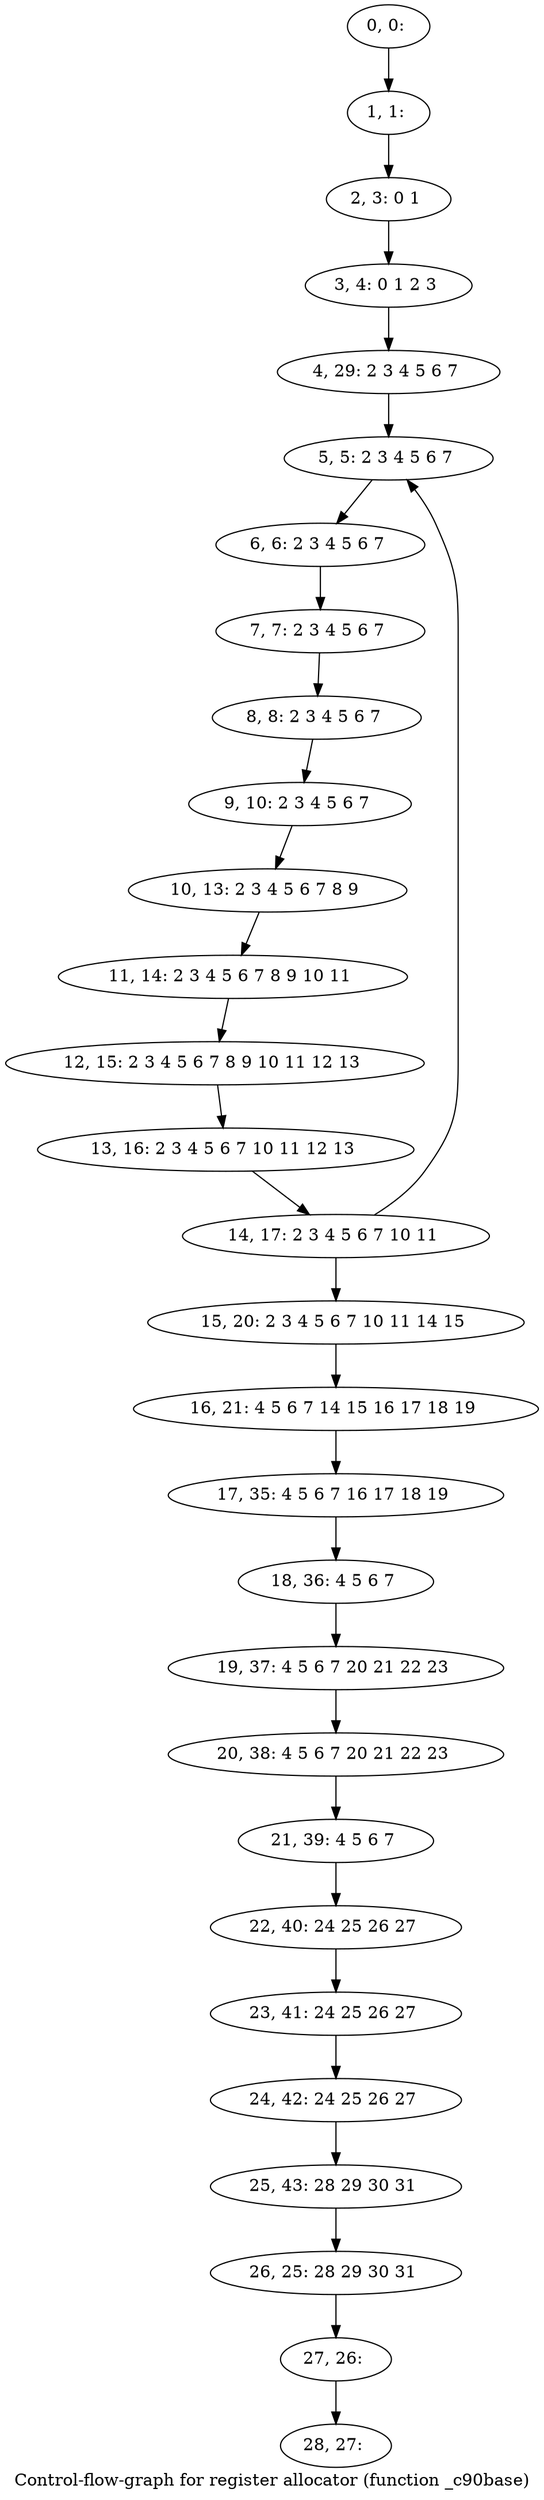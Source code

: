 digraph G {
graph [label="Control-flow-graph for register allocator (function _c90base)"]
0[label="0, 0: "];
1[label="1, 1: "];
2[label="2, 3: 0 1 "];
3[label="3, 4: 0 1 2 3 "];
4[label="4, 29: 2 3 4 5 6 7 "];
5[label="5, 5: 2 3 4 5 6 7 "];
6[label="6, 6: 2 3 4 5 6 7 "];
7[label="7, 7: 2 3 4 5 6 7 "];
8[label="8, 8: 2 3 4 5 6 7 "];
9[label="9, 10: 2 3 4 5 6 7 "];
10[label="10, 13: 2 3 4 5 6 7 8 9 "];
11[label="11, 14: 2 3 4 5 6 7 8 9 10 11 "];
12[label="12, 15: 2 3 4 5 6 7 8 9 10 11 12 13 "];
13[label="13, 16: 2 3 4 5 6 7 10 11 12 13 "];
14[label="14, 17: 2 3 4 5 6 7 10 11 "];
15[label="15, 20: 2 3 4 5 6 7 10 11 14 15 "];
16[label="16, 21: 4 5 6 7 14 15 16 17 18 19 "];
17[label="17, 35: 4 5 6 7 16 17 18 19 "];
18[label="18, 36: 4 5 6 7 "];
19[label="19, 37: 4 5 6 7 20 21 22 23 "];
20[label="20, 38: 4 5 6 7 20 21 22 23 "];
21[label="21, 39: 4 5 6 7 "];
22[label="22, 40: 24 25 26 27 "];
23[label="23, 41: 24 25 26 27 "];
24[label="24, 42: 24 25 26 27 "];
25[label="25, 43: 28 29 30 31 "];
26[label="26, 25: 28 29 30 31 "];
27[label="27, 26: "];
28[label="28, 27: "];
0->1 ;
1->2 ;
2->3 ;
3->4 ;
4->5 ;
5->6 ;
6->7 ;
7->8 ;
8->9 ;
9->10 ;
10->11 ;
11->12 ;
12->13 ;
13->14 ;
14->15 ;
14->5 ;
15->16 ;
16->17 ;
17->18 ;
18->19 ;
19->20 ;
20->21 ;
21->22 ;
22->23 ;
23->24 ;
24->25 ;
25->26 ;
26->27 ;
27->28 ;
}
